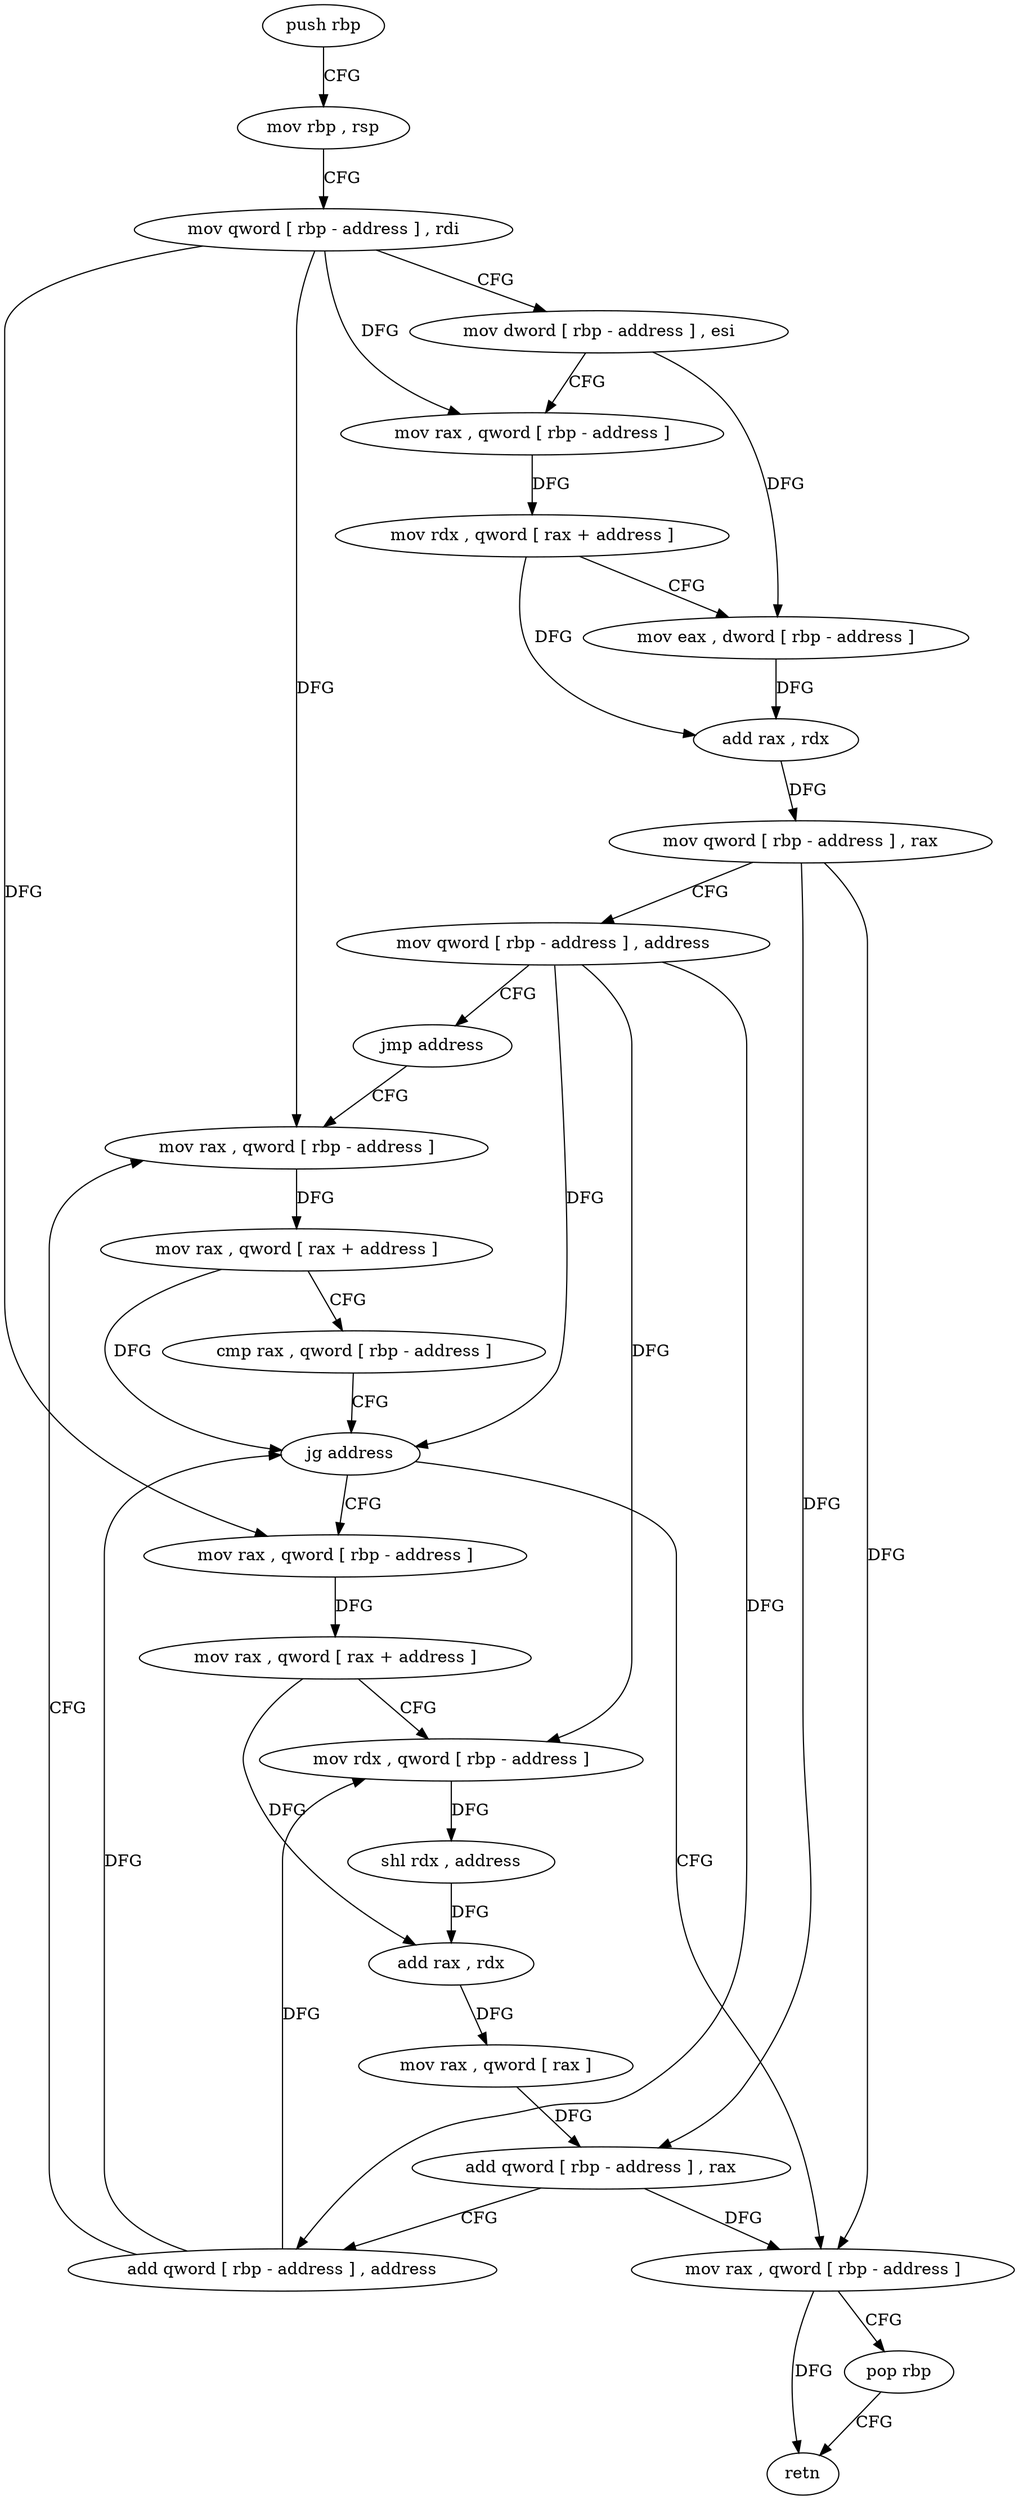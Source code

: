digraph "func" {
"4381682" [label = "push rbp" ]
"4381683" [label = "mov rbp , rsp" ]
"4381686" [label = "mov qword [ rbp - address ] , rdi" ]
"4381690" [label = "mov dword [ rbp - address ] , esi" ]
"4381693" [label = "mov rax , qword [ rbp - address ]" ]
"4381697" [label = "mov rdx , qword [ rax + address ]" ]
"4381701" [label = "mov eax , dword [ rbp - address ]" ]
"4381704" [label = "add rax , rdx" ]
"4381707" [label = "mov qword [ rbp - address ] , rax" ]
"4381711" [label = "mov qword [ rbp - address ] , address" ]
"4381719" [label = "jmp address" ]
"4381752" [label = "mov rax , qword [ rbp - address ]" ]
"4381756" [label = "mov rax , qword [ rax + address ]" ]
"4381760" [label = "cmp rax , qword [ rbp - address ]" ]
"4381764" [label = "jg address" ]
"4381721" [label = "mov rax , qword [ rbp - address ]" ]
"4381766" [label = "mov rax , qword [ rbp - address ]" ]
"4381725" [label = "mov rax , qword [ rax + address ]" ]
"4381729" [label = "mov rdx , qword [ rbp - address ]" ]
"4381733" [label = "shl rdx , address" ]
"4381737" [label = "add rax , rdx" ]
"4381740" [label = "mov rax , qword [ rax ]" ]
"4381743" [label = "add qword [ rbp - address ] , rax" ]
"4381747" [label = "add qword [ rbp - address ] , address" ]
"4381770" [label = "pop rbp" ]
"4381771" [label = "retn" ]
"4381682" -> "4381683" [ label = "CFG" ]
"4381683" -> "4381686" [ label = "CFG" ]
"4381686" -> "4381690" [ label = "CFG" ]
"4381686" -> "4381693" [ label = "DFG" ]
"4381686" -> "4381752" [ label = "DFG" ]
"4381686" -> "4381721" [ label = "DFG" ]
"4381690" -> "4381693" [ label = "CFG" ]
"4381690" -> "4381701" [ label = "DFG" ]
"4381693" -> "4381697" [ label = "DFG" ]
"4381697" -> "4381701" [ label = "CFG" ]
"4381697" -> "4381704" [ label = "DFG" ]
"4381701" -> "4381704" [ label = "DFG" ]
"4381704" -> "4381707" [ label = "DFG" ]
"4381707" -> "4381711" [ label = "CFG" ]
"4381707" -> "4381743" [ label = "DFG" ]
"4381707" -> "4381766" [ label = "DFG" ]
"4381711" -> "4381719" [ label = "CFG" ]
"4381711" -> "4381764" [ label = "DFG" ]
"4381711" -> "4381729" [ label = "DFG" ]
"4381711" -> "4381747" [ label = "DFG" ]
"4381719" -> "4381752" [ label = "CFG" ]
"4381752" -> "4381756" [ label = "DFG" ]
"4381756" -> "4381760" [ label = "CFG" ]
"4381756" -> "4381764" [ label = "DFG" ]
"4381760" -> "4381764" [ label = "CFG" ]
"4381764" -> "4381721" [ label = "CFG" ]
"4381764" -> "4381766" [ label = "CFG" ]
"4381721" -> "4381725" [ label = "DFG" ]
"4381766" -> "4381770" [ label = "CFG" ]
"4381766" -> "4381771" [ label = "DFG" ]
"4381725" -> "4381729" [ label = "CFG" ]
"4381725" -> "4381737" [ label = "DFG" ]
"4381729" -> "4381733" [ label = "DFG" ]
"4381733" -> "4381737" [ label = "DFG" ]
"4381737" -> "4381740" [ label = "DFG" ]
"4381740" -> "4381743" [ label = "DFG" ]
"4381743" -> "4381747" [ label = "CFG" ]
"4381743" -> "4381766" [ label = "DFG" ]
"4381747" -> "4381752" [ label = "CFG" ]
"4381747" -> "4381764" [ label = "DFG" ]
"4381747" -> "4381729" [ label = "DFG" ]
"4381770" -> "4381771" [ label = "CFG" ]
}
